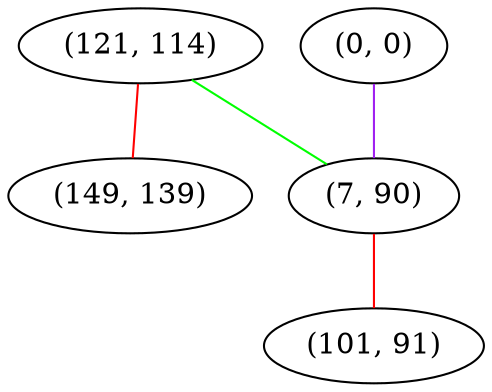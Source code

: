 graph "" {
"(121, 114)";
"(0, 0)";
"(149, 139)";
"(7, 90)";
"(101, 91)";
"(121, 114)" -- "(7, 90)"  [color=green, key=0, weight=2];
"(121, 114)" -- "(149, 139)"  [color=red, key=0, weight=1];
"(0, 0)" -- "(7, 90)"  [color=purple, key=0, weight=4];
"(7, 90)" -- "(101, 91)"  [color=red, key=0, weight=1];
}
